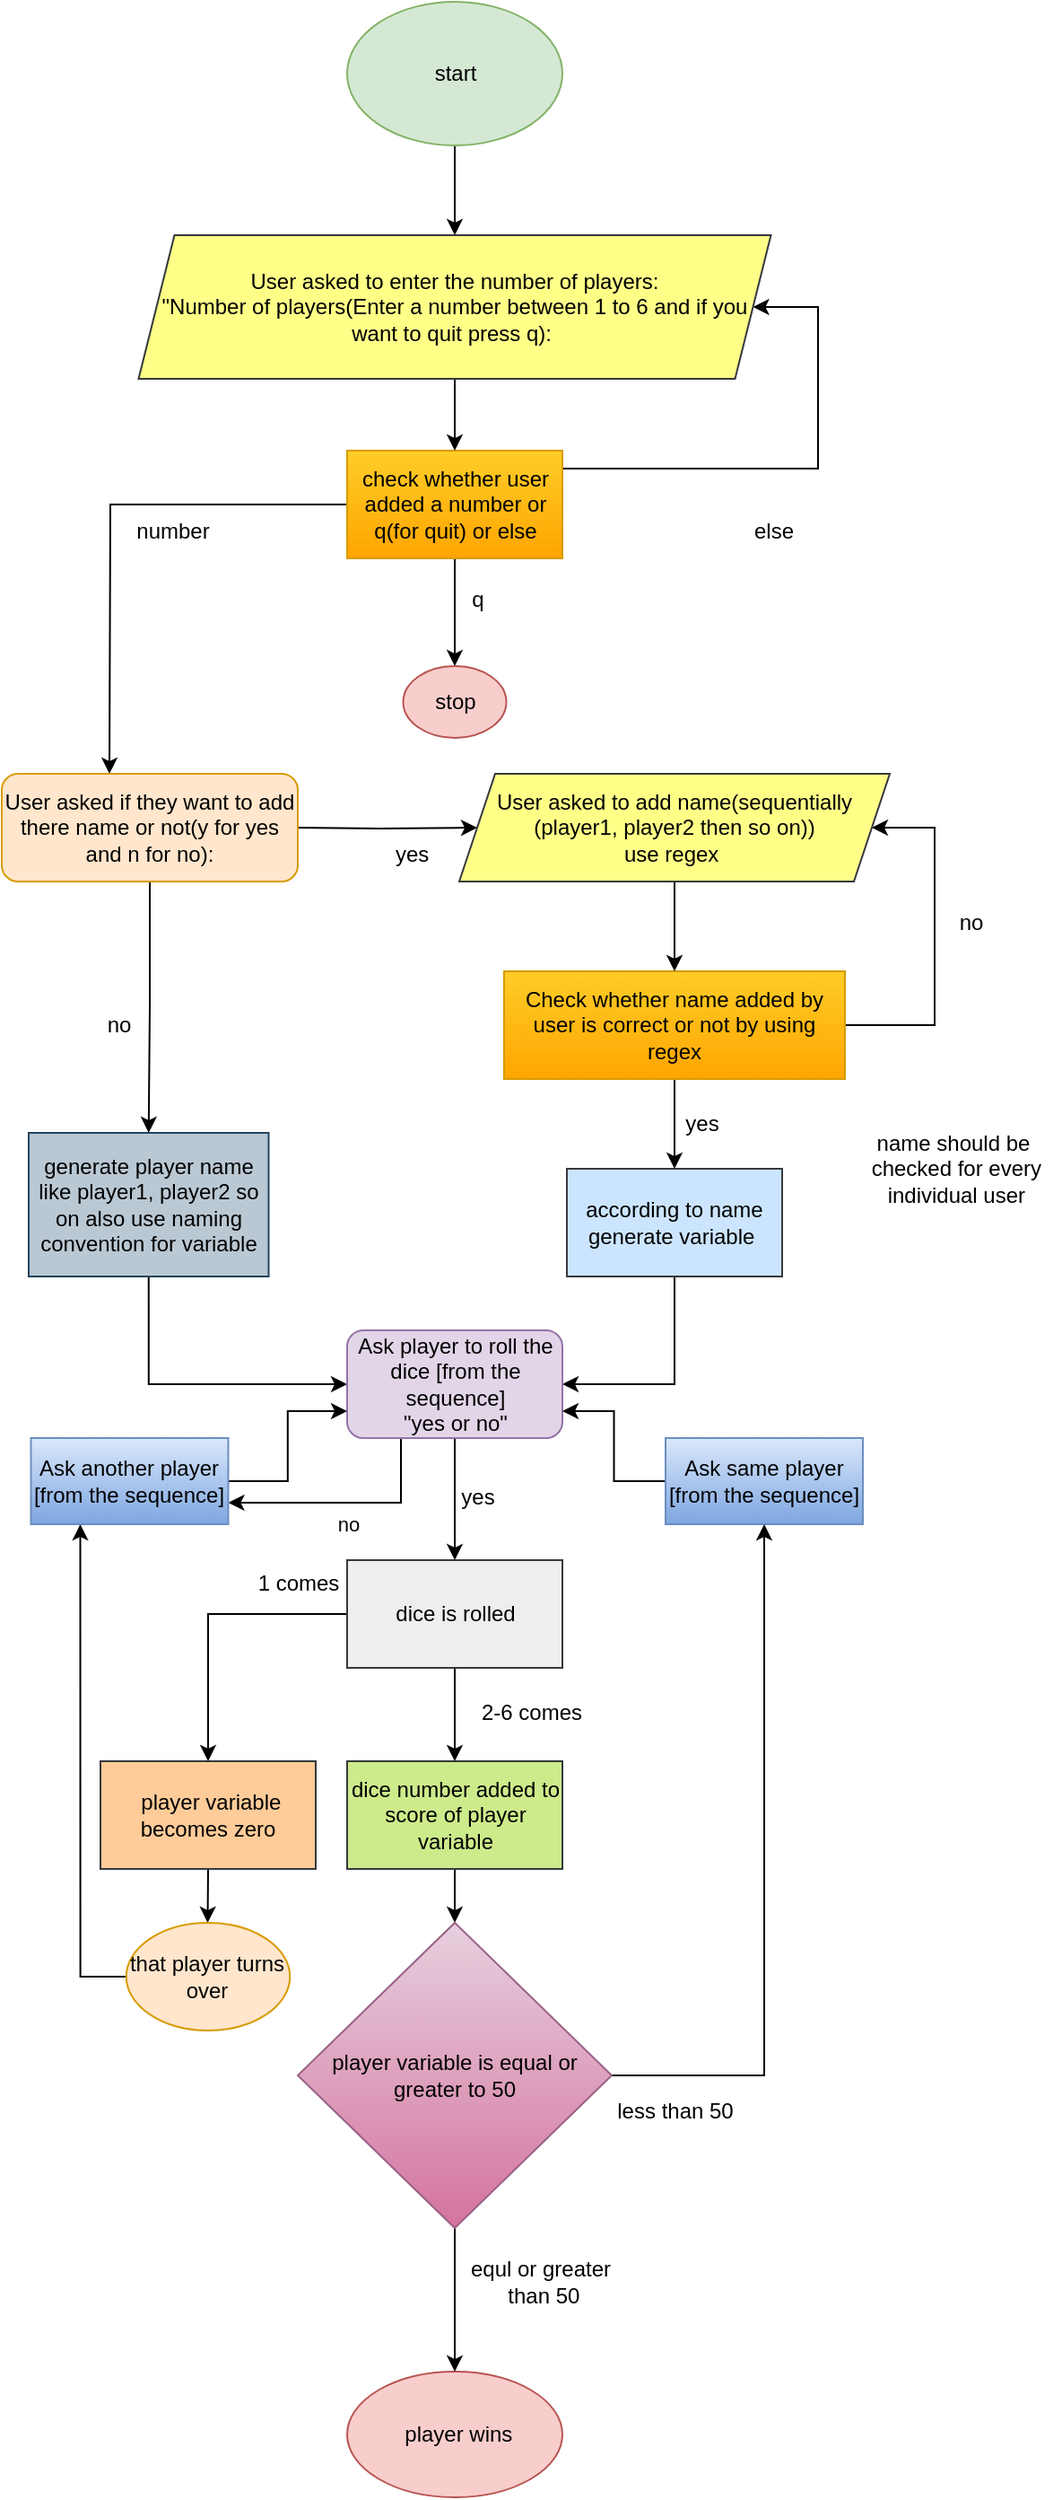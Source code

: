 <mxfile version="26.0.7">
  <diagram id="C5RBs43oDa-KdzZeNtuy" name="Page-1">
    <mxGraphModel dx="700" dy="414" grid="1" gridSize="10" guides="1" tooltips="1" connect="1" arrows="1" fold="1" page="1" pageScale="1" pageWidth="1169" pageHeight="1654" math="0" shadow="0">
      <root>
        <mxCell id="WIyWlLk6GJQsqaUBKTNV-0" />
        <mxCell id="WIyWlLk6GJQsqaUBKTNV-1" parent="WIyWlLk6GJQsqaUBKTNV-0" />
        <mxCell id="TiLkEybxs9c5vroeXgTj-21" style="edgeStyle=orthogonalEdgeStyle;rounded=0;orthogonalLoop=1;jettySize=auto;html=1;exitX=0.5;exitY=1;exitDx=0;exitDy=0;" edge="1" parent="WIyWlLk6GJQsqaUBKTNV-1">
          <mxGeometry relative="1" as="geometry">
            <mxPoint x="562.5" y="180" as="sourcePoint" />
            <mxPoint x="562.5" y="240" as="targetPoint" />
          </mxGeometry>
        </mxCell>
        <mxCell id="TiLkEybxs9c5vroeXgTj-10" value="" style="edgeStyle=orthogonalEdgeStyle;rounded=0;orthogonalLoop=1;jettySize=auto;html=1;exitX=1;exitY=0.5;exitDx=0;exitDy=0;entryX=0;entryY=0.5;entryDx=0;entryDy=0;" edge="1" parent="WIyWlLk6GJQsqaUBKTNV-1" target="TiLkEybxs9c5vroeXgTj-108">
          <mxGeometry relative="1" as="geometry">
            <mxPoint x="475" y="570" as="sourcePoint" />
            <mxPoint x="575" y="570" as="targetPoint" />
          </mxGeometry>
        </mxCell>
        <mxCell id="TiLkEybxs9c5vroeXgTj-15" value="no" style="text;html=1;align=center;verticalAlign=middle;resizable=0;points=[];autosize=1;strokeColor=none;fillColor=none;" vertex="1" parent="WIyWlLk6GJQsqaUBKTNV-1">
          <mxGeometry x="355" y="665" width="40" height="30" as="geometry" />
        </mxCell>
        <mxCell id="TiLkEybxs9c5vroeXgTj-52" style="edgeStyle=orthogonalEdgeStyle;rounded=0;orthogonalLoop=1;jettySize=auto;html=1;exitX=0.5;exitY=1;exitDx=0;exitDy=0;entryX=0;entryY=0.5;entryDx=0;entryDy=0;" edge="1" parent="WIyWlLk6GJQsqaUBKTNV-1" source="TiLkEybxs9c5vroeXgTj-17" target="TiLkEybxs9c5vroeXgTj-51">
          <mxGeometry relative="1" as="geometry" />
        </mxCell>
        <mxCell id="TiLkEybxs9c5vroeXgTj-17" value="generate player name like player1, player2 so on also use naming convention for variable" style="whiteSpace=wrap;html=1;fillColor=#bac8d3;strokeColor=#23445d;" vertex="1" parent="WIyWlLk6GJQsqaUBKTNV-1">
          <mxGeometry x="325" y="740" width="133.75" height="80" as="geometry" />
        </mxCell>
        <mxCell id="TiLkEybxs9c5vroeXgTj-25" style="edgeStyle=orthogonalEdgeStyle;rounded=0;orthogonalLoop=1;jettySize=auto;html=1;exitX=0;exitY=0.5;exitDx=0;exitDy=0;entryX=0.5;entryY=0;entryDx=0;entryDy=0;" edge="1" parent="WIyWlLk6GJQsqaUBKTNV-1" source="TiLkEybxs9c5vroeXgTj-20">
          <mxGeometry relative="1" as="geometry">
            <mxPoint x="370" y="540" as="targetPoint" />
          </mxGeometry>
        </mxCell>
        <mxCell id="TiLkEybxs9c5vroeXgTj-32" style="edgeStyle=orthogonalEdgeStyle;rounded=0;orthogonalLoop=1;jettySize=auto;html=1;exitX=0.5;exitY=1;exitDx=0;exitDy=0;entryX=0.5;entryY=0;entryDx=0;entryDy=0;" edge="1" parent="WIyWlLk6GJQsqaUBKTNV-1" source="TiLkEybxs9c5vroeXgTj-20">
          <mxGeometry relative="1" as="geometry">
            <mxPoint x="562.5" y="480" as="targetPoint" />
          </mxGeometry>
        </mxCell>
        <mxCell id="TiLkEybxs9c5vroeXgTj-97" style="edgeStyle=orthogonalEdgeStyle;rounded=0;orthogonalLoop=1;jettySize=auto;html=1;exitX=1;exitY=0.5;exitDx=0;exitDy=0;entryX=1;entryY=0.5;entryDx=0;entryDy=0;" edge="1" parent="WIyWlLk6GJQsqaUBKTNV-1" target="TiLkEybxs9c5vroeXgTj-94">
          <mxGeometry relative="1" as="geometry">
            <mxPoint x="622.5" y="370" as="sourcePoint" />
            <Array as="points">
              <mxPoint x="765" y="370" />
              <mxPoint x="765" y="280" />
            </Array>
          </mxGeometry>
        </mxCell>
        <mxCell id="TiLkEybxs9c5vroeXgTj-20" value="check whether user added a number or q(for quit) or else" style="whiteSpace=wrap;html=1;fillColor=#ffcd28;strokeColor=#d79b00;gradientColor=#ffa500;" vertex="1" parent="WIyWlLk6GJQsqaUBKTNV-1">
          <mxGeometry x="502.5" y="360" width="120" height="60" as="geometry" />
        </mxCell>
        <mxCell id="TiLkEybxs9c5vroeXgTj-23" value="number" style="text;html=1;align=center;verticalAlign=middle;resizable=0;points=[];autosize=1;strokeColor=none;fillColor=none;" vertex="1" parent="WIyWlLk6GJQsqaUBKTNV-1">
          <mxGeometry x="375" y="390" width="60" height="30" as="geometry" />
        </mxCell>
        <mxCell id="TiLkEybxs9c5vroeXgTj-27" value="else" style="text;html=1;align=center;verticalAlign=middle;resizable=0;points=[];autosize=1;strokeColor=none;fillColor=none;" vertex="1" parent="WIyWlLk6GJQsqaUBKTNV-1">
          <mxGeometry x="715" y="390" width="50" height="30" as="geometry" />
        </mxCell>
        <mxCell id="TiLkEybxs9c5vroeXgTj-33" value="q" style="text;html=1;align=center;verticalAlign=middle;resizable=0;points=[];autosize=1;strokeColor=none;fillColor=none;" vertex="1" parent="WIyWlLk6GJQsqaUBKTNV-1">
          <mxGeometry x="560" y="428" width="30" height="30" as="geometry" />
        </mxCell>
        <mxCell id="TiLkEybxs9c5vroeXgTj-34" value="yes&amp;nbsp;" style="text;html=1;align=center;verticalAlign=middle;resizable=0;points=[];autosize=1;strokeColor=none;fillColor=none;" vertex="1" parent="WIyWlLk6GJQsqaUBKTNV-1">
          <mxGeometry x="515" y="570" width="50" height="30" as="geometry" />
        </mxCell>
        <mxCell id="TiLkEybxs9c5vroeXgTj-45" style="edgeStyle=orthogonalEdgeStyle;rounded=0;orthogonalLoop=1;jettySize=auto;html=1;exitX=0.5;exitY=1;exitDx=0;exitDy=0;entryX=0.5;entryY=0;entryDx=0;entryDy=0;" edge="1" parent="WIyWlLk6GJQsqaUBKTNV-1" source="TiLkEybxs9c5vroeXgTj-37" target="TiLkEybxs9c5vroeXgTj-17">
          <mxGeometry relative="1" as="geometry" />
        </mxCell>
        <mxCell id="TiLkEybxs9c5vroeXgTj-37" value="User asked if they want to add there name or not(y for yes and n for no):" style="rounded=1;whiteSpace=wrap;html=1;fillColor=#ffe6cc;strokeColor=#d79b00;" vertex="1" parent="WIyWlLk6GJQsqaUBKTNV-1">
          <mxGeometry x="310" y="540" width="165" height="60" as="geometry" />
        </mxCell>
        <mxCell id="TiLkEybxs9c5vroeXgTj-42" value="" style="edgeStyle=orthogonalEdgeStyle;rounded=0;orthogonalLoop=1;jettySize=auto;html=1;" edge="1" parent="WIyWlLk6GJQsqaUBKTNV-1" source="TiLkEybxs9c5vroeXgTj-38" target="TiLkEybxs9c5vroeXgTj-41">
          <mxGeometry relative="1" as="geometry" />
        </mxCell>
        <mxCell id="TiLkEybxs9c5vroeXgTj-47" style="edgeStyle=orthogonalEdgeStyle;rounded=0;orthogonalLoop=1;jettySize=auto;html=1;exitX=1;exitY=0.5;exitDx=0;exitDy=0;entryX=1;entryY=0.5;entryDx=0;entryDy=0;" edge="1" parent="WIyWlLk6GJQsqaUBKTNV-1" source="TiLkEybxs9c5vroeXgTj-38" target="TiLkEybxs9c5vroeXgTj-108">
          <mxGeometry relative="1" as="geometry">
            <mxPoint x="795" y="570" as="targetPoint" />
            <Array as="points">
              <mxPoint x="830" y="680" />
              <mxPoint x="830" y="570" />
            </Array>
          </mxGeometry>
        </mxCell>
        <mxCell id="TiLkEybxs9c5vroeXgTj-38" value="Check whether name added by user is correct or not by using regex" style="whiteSpace=wrap;html=1;fillColor=#ffcd28;gradientColor=#ffa500;strokeColor=#d79b00;" vertex="1" parent="WIyWlLk6GJQsqaUBKTNV-1">
          <mxGeometry x="590" y="650" width="190" height="60" as="geometry" />
        </mxCell>
        <mxCell id="TiLkEybxs9c5vroeXgTj-53" style="edgeStyle=orthogonalEdgeStyle;rounded=0;orthogonalLoop=1;jettySize=auto;html=1;exitX=0.5;exitY=1;exitDx=0;exitDy=0;entryX=1;entryY=0.5;entryDx=0;entryDy=0;" edge="1" parent="WIyWlLk6GJQsqaUBKTNV-1" source="TiLkEybxs9c5vroeXgTj-41" target="TiLkEybxs9c5vroeXgTj-51">
          <mxGeometry relative="1" as="geometry" />
        </mxCell>
        <mxCell id="TiLkEybxs9c5vroeXgTj-41" value="according to name generate variable&amp;nbsp;" style="whiteSpace=wrap;html=1;fillColor=#cce5ff;strokeColor=#36393d;" vertex="1" parent="WIyWlLk6GJQsqaUBKTNV-1">
          <mxGeometry x="625" y="760" width="120" height="60" as="geometry" />
        </mxCell>
        <mxCell id="TiLkEybxs9c5vroeXgTj-46" value="yes" style="text;html=1;align=center;verticalAlign=middle;resizable=0;points=[];autosize=1;strokeColor=none;fillColor=none;" vertex="1" parent="WIyWlLk6GJQsqaUBKTNV-1">
          <mxGeometry x="680" y="720" width="40" height="30" as="geometry" />
        </mxCell>
        <mxCell id="TiLkEybxs9c5vroeXgTj-48" value="no" style="text;html=1;align=center;verticalAlign=middle;resizable=0;points=[];autosize=1;strokeColor=none;fillColor=none;" vertex="1" parent="WIyWlLk6GJQsqaUBKTNV-1">
          <mxGeometry x="830" y="608" width="40" height="30" as="geometry" />
        </mxCell>
        <mxCell id="TiLkEybxs9c5vroeXgTj-49" value="name should be&lt;div&gt;&amp;nbsp;checked for every&lt;/div&gt;&lt;div&gt;&amp;nbsp;individual user&lt;/div&gt;" style="text;html=1;align=center;verticalAlign=middle;resizable=0;points=[];autosize=1;strokeColor=none;fillColor=none;" vertex="1" parent="WIyWlLk6GJQsqaUBKTNV-1">
          <mxGeometry x="780" y="730" width="120" height="60" as="geometry" />
        </mxCell>
        <mxCell id="TiLkEybxs9c5vroeXgTj-60" style="edgeStyle=orthogonalEdgeStyle;rounded=0;orthogonalLoop=1;jettySize=auto;html=1;exitX=0.5;exitY=1;exitDx=0;exitDy=0;entryX=0.5;entryY=0;entryDx=0;entryDy=0;" edge="1" parent="WIyWlLk6GJQsqaUBKTNV-1" source="TiLkEybxs9c5vroeXgTj-51" target="TiLkEybxs9c5vroeXgTj-59">
          <mxGeometry relative="1" as="geometry" />
        </mxCell>
        <mxCell id="TiLkEybxs9c5vroeXgTj-106" style="edgeStyle=orthogonalEdgeStyle;rounded=0;orthogonalLoop=1;jettySize=auto;html=1;exitX=0.25;exitY=1;exitDx=0;exitDy=0;entryX=1;entryY=0.75;entryDx=0;entryDy=0;" edge="1" parent="WIyWlLk6GJQsqaUBKTNV-1" source="TiLkEybxs9c5vroeXgTj-51" target="TiLkEybxs9c5vroeXgTj-75">
          <mxGeometry relative="1" as="geometry" />
        </mxCell>
        <mxCell id="TiLkEybxs9c5vroeXgTj-107" value="no" style="edgeLabel;html=1;align=center;verticalAlign=middle;resizable=0;points=[];" vertex="1" connectable="0" parent="TiLkEybxs9c5vroeXgTj-106">
          <mxGeometry x="-0.037" y="-9" relative="1" as="geometry">
            <mxPoint x="-2" y="21" as="offset" />
          </mxGeometry>
        </mxCell>
        <mxCell id="TiLkEybxs9c5vroeXgTj-51" value="Ask player to roll the dice [from the sequence]&lt;div&gt;&quot;yes or no&quot;&lt;/div&gt;" style="rounded=1;whiteSpace=wrap;html=1;fillColor=#e1d5e7;strokeColor=#9673a6;" vertex="1" parent="WIyWlLk6GJQsqaUBKTNV-1">
          <mxGeometry x="502.5" y="850" width="120" height="60" as="geometry" />
        </mxCell>
        <mxCell id="TiLkEybxs9c5vroeXgTj-62" style="edgeStyle=orthogonalEdgeStyle;rounded=0;orthogonalLoop=1;jettySize=auto;html=1;exitX=0.5;exitY=1;exitDx=0;exitDy=0;" edge="1" parent="WIyWlLk6GJQsqaUBKTNV-1" source="TiLkEybxs9c5vroeXgTj-59" target="TiLkEybxs9c5vroeXgTj-61">
          <mxGeometry relative="1" as="geometry" />
        </mxCell>
        <mxCell id="TiLkEybxs9c5vroeXgTj-72" style="edgeStyle=orthogonalEdgeStyle;rounded=0;orthogonalLoop=1;jettySize=auto;html=1;exitX=0;exitY=0.5;exitDx=0;exitDy=0;entryX=0.5;entryY=0;entryDx=0;entryDy=0;" edge="1" parent="WIyWlLk6GJQsqaUBKTNV-1" source="TiLkEybxs9c5vroeXgTj-59" target="TiLkEybxs9c5vroeXgTj-64">
          <mxGeometry relative="1" as="geometry" />
        </mxCell>
        <mxCell id="TiLkEybxs9c5vroeXgTj-59" value="dice is rolled" style="whiteSpace=wrap;html=1;fillColor=#eeeeee;strokeColor=#36393d;" vertex="1" parent="WIyWlLk6GJQsqaUBKTNV-1">
          <mxGeometry x="502.5" y="978" width="120" height="60" as="geometry" />
        </mxCell>
        <mxCell id="TiLkEybxs9c5vroeXgTj-102" style="edgeStyle=orthogonalEdgeStyle;rounded=0;orthogonalLoop=1;jettySize=auto;html=1;exitX=0.5;exitY=1;exitDx=0;exitDy=0;entryX=0.5;entryY=0;entryDx=0;entryDy=0;" edge="1" parent="WIyWlLk6GJQsqaUBKTNV-1" source="TiLkEybxs9c5vroeXgTj-61" target="TiLkEybxs9c5vroeXgTj-99">
          <mxGeometry relative="1" as="geometry" />
        </mxCell>
        <mxCell id="TiLkEybxs9c5vroeXgTj-61" value="dice number added to score of player variable" style="whiteSpace=wrap;html=1;fillColor=#cdeb8b;strokeColor=#36393d;" vertex="1" parent="WIyWlLk6GJQsqaUBKTNV-1">
          <mxGeometry x="502.5" y="1090" width="120" height="60" as="geometry" />
        </mxCell>
        <mxCell id="TiLkEybxs9c5vroeXgTj-63" value="2-6 comes" style="text;html=1;align=center;verticalAlign=middle;resizable=0;points=[];autosize=1;strokeColor=none;fillColor=none;" vertex="1" parent="WIyWlLk6GJQsqaUBKTNV-1">
          <mxGeometry x="565" y="1048" width="80" height="30" as="geometry" />
        </mxCell>
        <mxCell id="TiLkEybxs9c5vroeXgTj-67" style="edgeStyle=orthogonalEdgeStyle;rounded=0;orthogonalLoop=1;jettySize=auto;html=1;exitX=0.5;exitY=1;exitDx=0;exitDy=0;" edge="1" parent="WIyWlLk6GJQsqaUBKTNV-1" source="TiLkEybxs9c5vroeXgTj-64">
          <mxGeometry relative="1" as="geometry">
            <mxPoint x="424.75" y="1180" as="targetPoint" />
          </mxGeometry>
        </mxCell>
        <mxCell id="TiLkEybxs9c5vroeXgTj-64" value="&amp;nbsp;player variable becomes zero" style="whiteSpace=wrap;html=1;fillColor=#ffcc99;strokeColor=#36393d;" vertex="1" parent="WIyWlLk6GJQsqaUBKTNV-1">
          <mxGeometry x="365" y="1090" width="120" height="60" as="geometry" />
        </mxCell>
        <mxCell id="TiLkEybxs9c5vroeXgTj-66" value="1 comes" style="text;html=1;align=center;verticalAlign=middle;resizable=0;points=[];autosize=1;strokeColor=none;fillColor=none;" vertex="1" parent="WIyWlLk6GJQsqaUBKTNV-1">
          <mxGeometry x="440" y="976" width="70" height="30" as="geometry" />
        </mxCell>
        <mxCell id="TiLkEybxs9c5vroeXgTj-76" style="edgeStyle=orthogonalEdgeStyle;rounded=0;orthogonalLoop=1;jettySize=auto;html=1;exitX=0;exitY=0.5;exitDx=0;exitDy=0;entryX=0.25;entryY=1;entryDx=0;entryDy=0;" edge="1" parent="WIyWlLk6GJQsqaUBKTNV-1" source="TiLkEybxs9c5vroeXgTj-69" target="TiLkEybxs9c5vroeXgTj-75">
          <mxGeometry relative="1" as="geometry" />
        </mxCell>
        <mxCell id="TiLkEybxs9c5vroeXgTj-69" value="that player turns over" style="ellipse;whiteSpace=wrap;html=1;fillColor=#ffe6cc;strokeColor=#d79b00;" vertex="1" parent="WIyWlLk6GJQsqaUBKTNV-1">
          <mxGeometry x="379.38" y="1180" width="91.25" height="60" as="geometry" />
        </mxCell>
        <mxCell id="TiLkEybxs9c5vroeXgTj-70" value="start" style="ellipse;whiteSpace=wrap;html=1;fillColor=#d5e8d4;strokeColor=#82b366;" vertex="1" parent="WIyWlLk6GJQsqaUBKTNV-1">
          <mxGeometry x="502.5" y="110" width="120" height="80" as="geometry" />
        </mxCell>
        <mxCell id="TiLkEybxs9c5vroeXgTj-71" value="stop" style="ellipse;whiteSpace=wrap;html=1;fillColor=#f8cecc;strokeColor=#b85450;" vertex="1" parent="WIyWlLk6GJQsqaUBKTNV-1">
          <mxGeometry x="533.75" y="480" width="57.5" height="40" as="geometry" />
        </mxCell>
        <mxCell id="TiLkEybxs9c5vroeXgTj-78" style="edgeStyle=orthogonalEdgeStyle;rounded=0;orthogonalLoop=1;jettySize=auto;html=1;exitX=1;exitY=0.5;exitDx=0;exitDy=0;entryX=0;entryY=0.75;entryDx=0;entryDy=0;" edge="1" parent="WIyWlLk6GJQsqaUBKTNV-1" source="TiLkEybxs9c5vroeXgTj-75" target="TiLkEybxs9c5vroeXgTj-51">
          <mxGeometry relative="1" as="geometry" />
        </mxCell>
        <mxCell id="TiLkEybxs9c5vroeXgTj-75" value="&lt;span style=&quot;text-wrap: nowrap;&quot;&gt;Ask another player&lt;/span&gt;&lt;div&gt;&lt;span style=&quot;text-wrap: nowrap;&quot;&gt;[from the sequence]&lt;/span&gt;&lt;/div&gt;" style="whiteSpace=wrap;html=1;fillColor=#dae8fc;gradientColor=#7ea6e0;strokeColor=#6c8ebf;" vertex="1" parent="WIyWlLk6GJQsqaUBKTNV-1">
          <mxGeometry x="326.25" y="910" width="110" height="48" as="geometry" />
        </mxCell>
        <mxCell id="TiLkEybxs9c5vroeXgTj-90" style="edgeStyle=orthogonalEdgeStyle;rounded=0;orthogonalLoop=1;jettySize=auto;html=1;exitX=0;exitY=0.5;exitDx=0;exitDy=0;entryX=1;entryY=0.75;entryDx=0;entryDy=0;" edge="1" parent="WIyWlLk6GJQsqaUBKTNV-1" source="TiLkEybxs9c5vroeXgTj-80" target="TiLkEybxs9c5vroeXgTj-51">
          <mxGeometry relative="1" as="geometry" />
        </mxCell>
        <mxCell id="TiLkEybxs9c5vroeXgTj-80" value="&lt;span style=&quot;text-wrap: nowrap;&quot;&gt;Ask same player&lt;/span&gt;&lt;div&gt;&lt;span style=&quot;text-wrap: nowrap;&quot;&gt;[from the sequence]&lt;/span&gt;&lt;/div&gt;" style="whiteSpace=wrap;html=1;fillColor=#dae8fc;gradientColor=#7ea6e0;strokeColor=#6c8ebf;" vertex="1" parent="WIyWlLk6GJQsqaUBKTNV-1">
          <mxGeometry x="680" y="910" width="110" height="48" as="geometry" />
        </mxCell>
        <mxCell id="TiLkEybxs9c5vroeXgTj-85" style="edgeStyle=orthogonalEdgeStyle;rounded=0;orthogonalLoop=1;jettySize=auto;html=1;exitX=1;exitY=0.5;exitDx=0;exitDy=0;entryX=0.5;entryY=1;entryDx=0;entryDy=0;" edge="1" parent="WIyWlLk6GJQsqaUBKTNV-1" source="TiLkEybxs9c5vroeXgTj-99" target="TiLkEybxs9c5vroeXgTj-80">
          <mxGeometry relative="1" as="geometry">
            <mxPoint x="622.5" y="1210" as="sourcePoint" />
          </mxGeometry>
        </mxCell>
        <mxCell id="TiLkEybxs9c5vroeXgTj-84" value="less than 50" style="text;html=1;align=center;verticalAlign=middle;resizable=0;points=[];autosize=1;strokeColor=none;fillColor=none;" vertex="1" parent="WIyWlLk6GJQsqaUBKTNV-1">
          <mxGeometry x="640" y="1270" width="90" height="30" as="geometry" />
        </mxCell>
        <mxCell id="TiLkEybxs9c5vroeXgTj-91" value="&amp;nbsp;player wins" style="ellipse;whiteSpace=wrap;html=1;fillColor=#f8cecc;strokeColor=#b85450;" vertex="1" parent="WIyWlLk6GJQsqaUBKTNV-1">
          <mxGeometry x="502.5" y="1430" width="120" height="70" as="geometry" />
        </mxCell>
        <mxCell id="TiLkEybxs9c5vroeXgTj-93" value="equl or greater&lt;div&gt;&amp;nbsp;than 50&lt;/div&gt;" style="text;html=1;align=center;verticalAlign=middle;resizable=0;points=[];autosize=1;strokeColor=none;fillColor=none;" vertex="1" parent="WIyWlLk6GJQsqaUBKTNV-1">
          <mxGeometry x="560" y="1360" width="100" height="40" as="geometry" />
        </mxCell>
        <mxCell id="TiLkEybxs9c5vroeXgTj-98" style="edgeStyle=orthogonalEdgeStyle;rounded=0;orthogonalLoop=1;jettySize=auto;html=1;exitX=0.5;exitY=1;exitDx=0;exitDy=0;entryX=0.5;entryY=0;entryDx=0;entryDy=0;" edge="1" parent="WIyWlLk6GJQsqaUBKTNV-1" source="TiLkEybxs9c5vroeXgTj-94" target="TiLkEybxs9c5vroeXgTj-20">
          <mxGeometry relative="1" as="geometry" />
        </mxCell>
        <mxCell id="TiLkEybxs9c5vroeXgTj-94" value="User asked to enter the number of players:&lt;div&gt;&quot;Number of players(Enter a number between 1 to 6 and if you want to quit press q):&amp;nbsp;&lt;/div&gt;" style="shape=parallelogram;perimeter=parallelogramPerimeter;whiteSpace=wrap;html=1;fixedSize=1;fillColor=#ffff88;strokeColor=#36393d;" vertex="1" parent="WIyWlLk6GJQsqaUBKTNV-1">
          <mxGeometry x="386.25" y="240" width="352.5" height="80" as="geometry" />
        </mxCell>
        <mxCell id="TiLkEybxs9c5vroeXgTj-103" style="edgeStyle=orthogonalEdgeStyle;rounded=0;orthogonalLoop=1;jettySize=auto;html=1;exitX=0.5;exitY=1;exitDx=0;exitDy=0;entryX=0.5;entryY=0;entryDx=0;entryDy=0;" edge="1" parent="WIyWlLk6GJQsqaUBKTNV-1" source="TiLkEybxs9c5vroeXgTj-99" target="TiLkEybxs9c5vroeXgTj-91">
          <mxGeometry relative="1" as="geometry" />
        </mxCell>
        <mxCell id="TiLkEybxs9c5vroeXgTj-99" value="player variable is equal or greater to 50" style="rhombus;whiteSpace=wrap;html=1;fillColor=#e6d0de;strokeColor=#996185;gradientColor=#d5739d;" vertex="1" parent="WIyWlLk6GJQsqaUBKTNV-1">
          <mxGeometry x="475" y="1180" width="175" height="170" as="geometry" />
        </mxCell>
        <mxCell id="TiLkEybxs9c5vroeXgTj-105" value="yes" style="text;html=1;align=center;verticalAlign=middle;resizable=0;points=[];autosize=1;strokeColor=none;fillColor=none;" vertex="1" parent="WIyWlLk6GJQsqaUBKTNV-1">
          <mxGeometry x="555" y="928" width="40" height="30" as="geometry" />
        </mxCell>
        <mxCell id="TiLkEybxs9c5vroeXgTj-110" style="edgeStyle=orthogonalEdgeStyle;rounded=0;orthogonalLoop=1;jettySize=auto;html=1;exitX=0.5;exitY=1;exitDx=0;exitDy=0;entryX=0.5;entryY=0;entryDx=0;entryDy=0;" edge="1" parent="WIyWlLk6GJQsqaUBKTNV-1" source="TiLkEybxs9c5vroeXgTj-108" target="TiLkEybxs9c5vroeXgTj-38">
          <mxGeometry relative="1" as="geometry" />
        </mxCell>
        <mxCell id="TiLkEybxs9c5vroeXgTj-108" value="User asked to add name(sequentially (player1, player2 then so on))&lt;div&gt;use regex&amp;nbsp;&lt;/div&gt;" style="shape=parallelogram;perimeter=parallelogramPerimeter;whiteSpace=wrap;html=1;fixedSize=1;fillColor=#ffff88;strokeColor=#36393d;" vertex="1" parent="WIyWlLk6GJQsqaUBKTNV-1">
          <mxGeometry x="565" y="540" width="240" height="60" as="geometry" />
        </mxCell>
      </root>
    </mxGraphModel>
  </diagram>
</mxfile>
